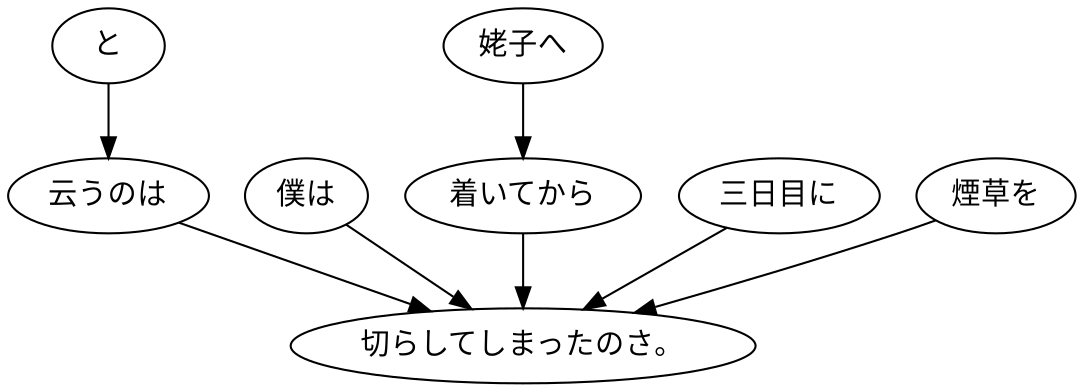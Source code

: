 digraph graph8234 {
	node0 [label="と"];
	node1 [label="云うのは"];
	node2 [label="僕は"];
	node3 [label="姥子へ"];
	node4 [label="着いてから"];
	node5 [label="三日目に"];
	node6 [label="煙草を"];
	node7 [label="切らしてしまったのさ。"];
	node0 -> node1;
	node1 -> node7;
	node2 -> node7;
	node3 -> node4;
	node4 -> node7;
	node5 -> node7;
	node6 -> node7;
}
